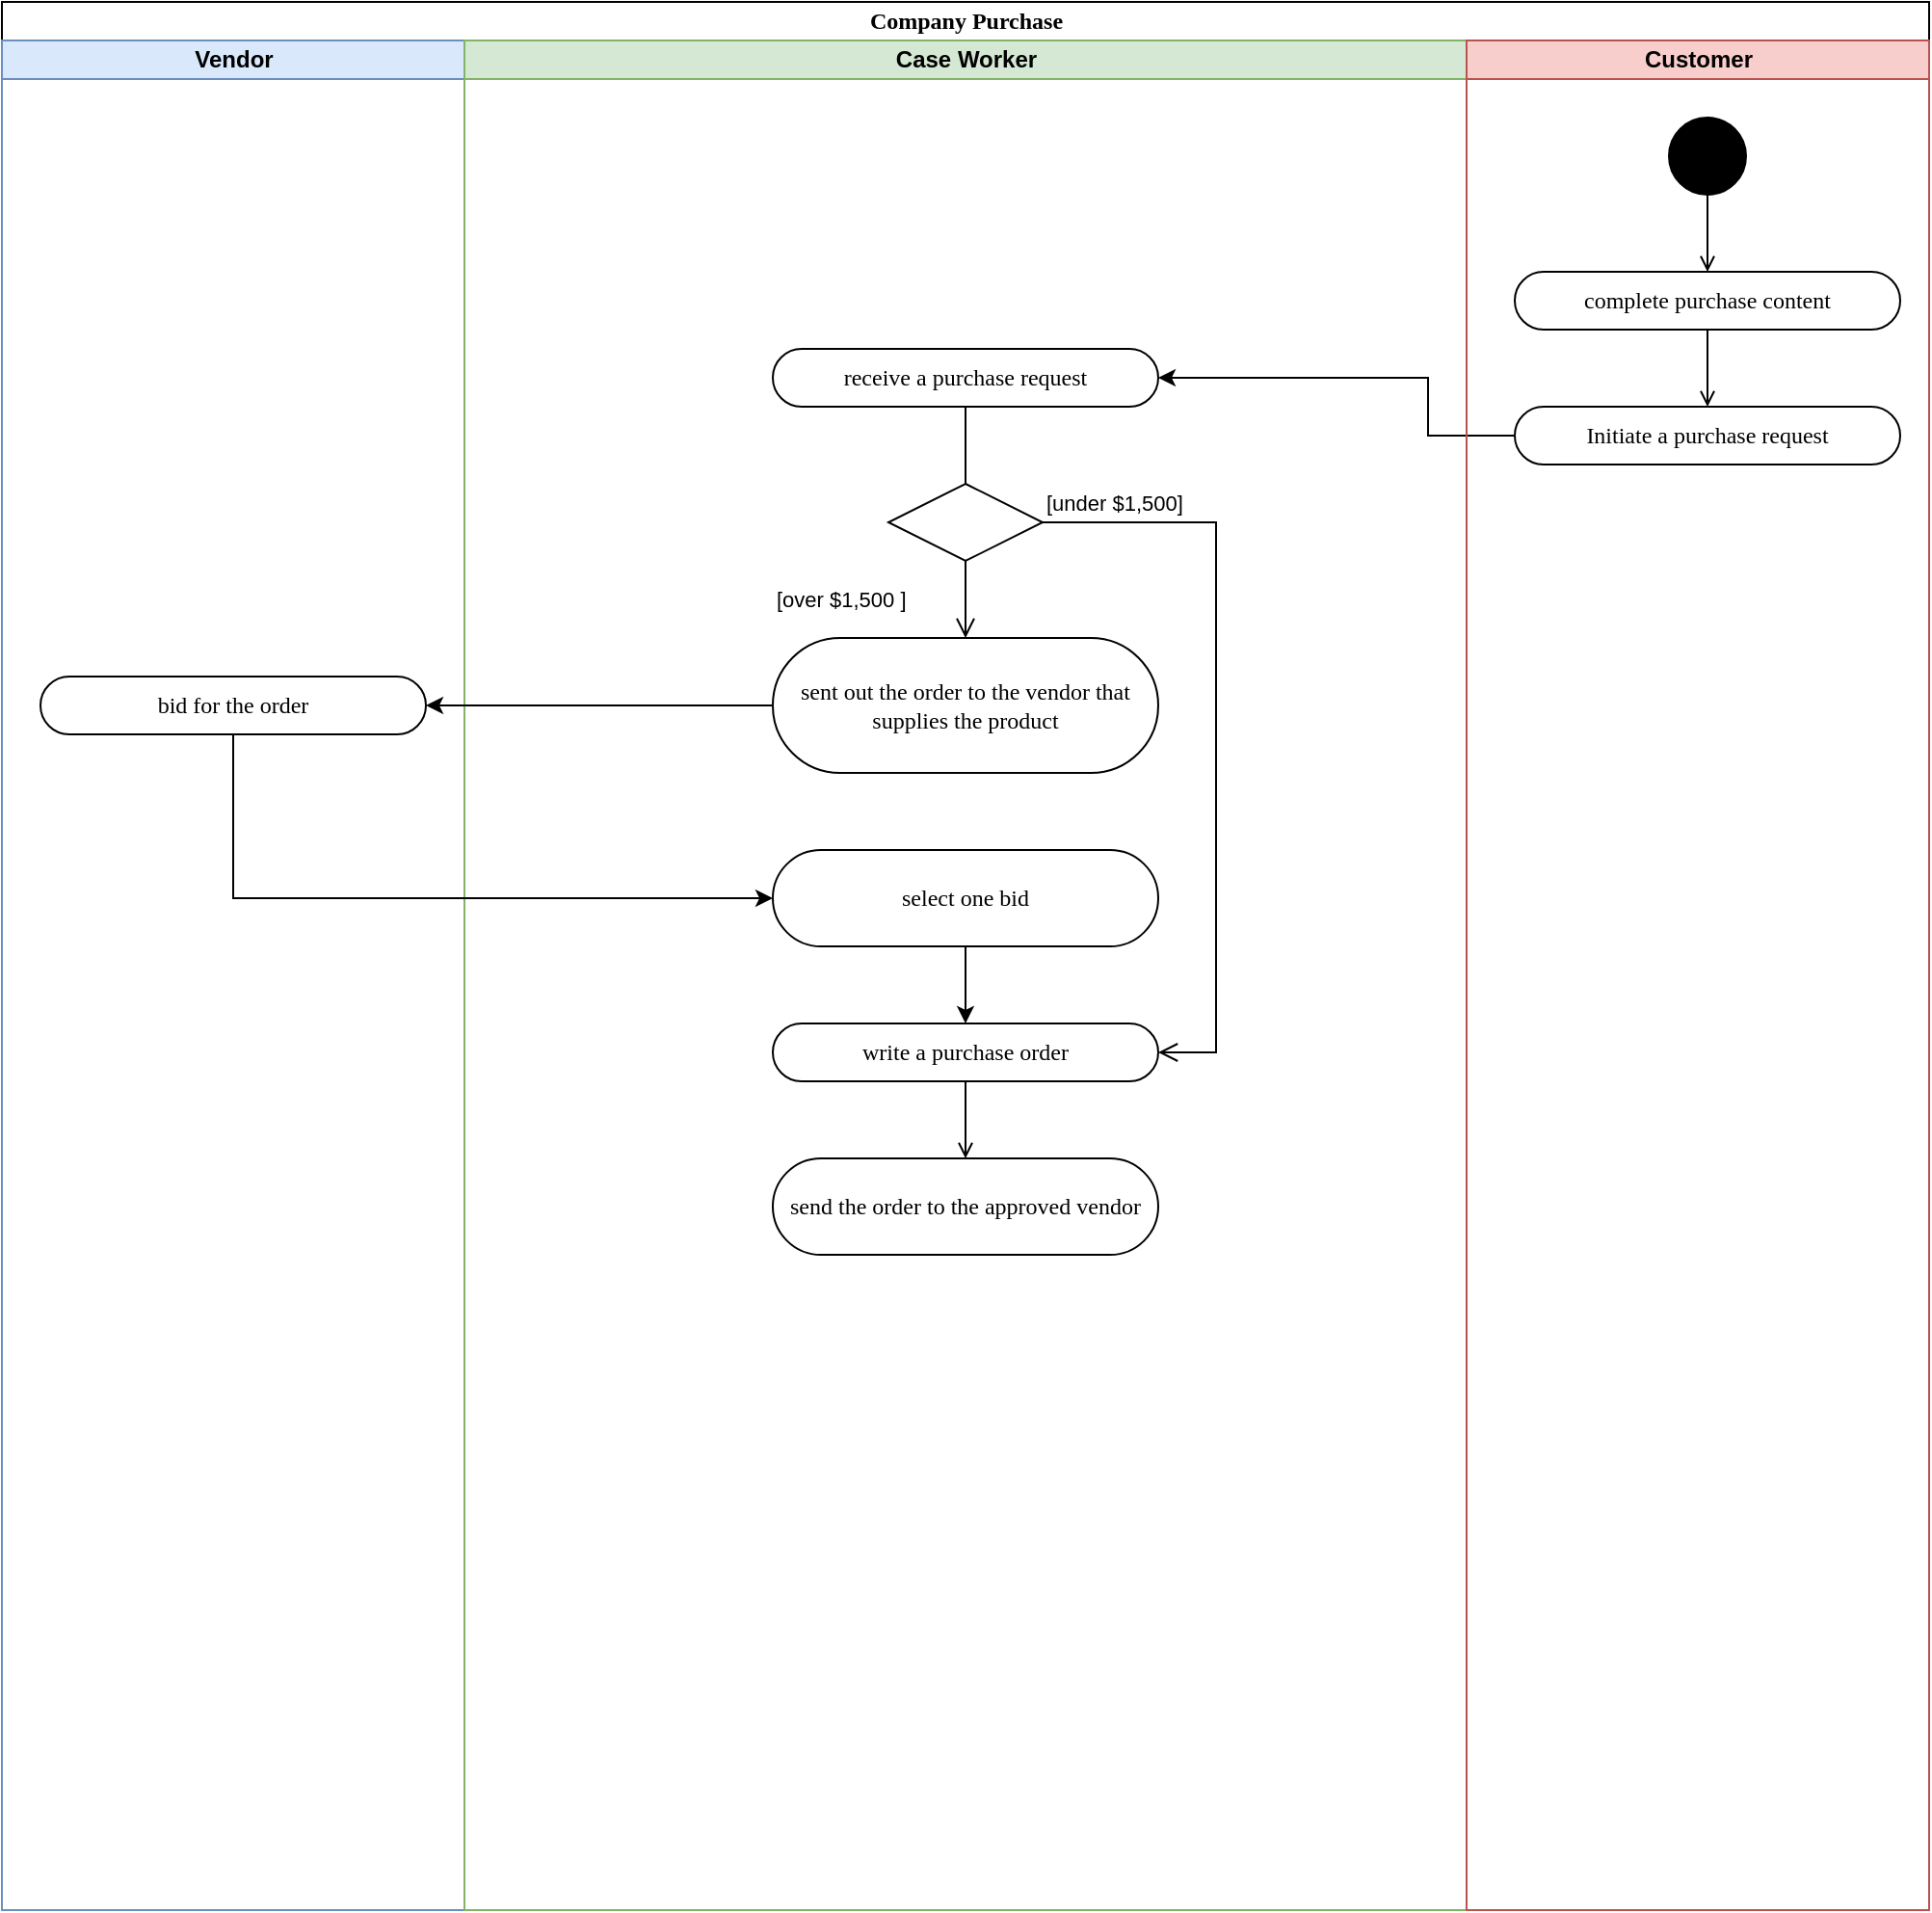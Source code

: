 <mxfile version="21.6.9" type="github">
  <diagram name="Page-1" id="0783ab3e-0a74-02c8-0abd-f7b4e66b4bec">
    <mxGraphModel dx="1128" dy="867" grid="1" gridSize="10" guides="1" tooltips="1" connect="1" arrows="1" fold="1" page="1" pageScale="1" pageWidth="850" pageHeight="1100" background="none" math="0" shadow="0">
      <root>
        <mxCell id="0" />
        <mxCell id="1" parent="0" />
        <mxCell id="1c1d494c118603dd-1" value="Company Purchase" style="swimlane;html=1;childLayout=stackLayout;startSize=20;rounded=0;shadow=0;comic=0;labelBackgroundColor=none;strokeWidth=1;fontFamily=Verdana;fontSize=12;align=center;" parent="1" vertex="1">
          <mxGeometry y="20" width="1000" height="990" as="geometry" />
        </mxCell>
        <mxCell id="1c1d494c118603dd-2" value="Vendor" style="swimlane;html=1;startSize=20;fillColor=#dae8fc;strokeColor=#6c8ebf;" parent="1c1d494c118603dd-1" vertex="1">
          <mxGeometry y="20" width="240" height="970" as="geometry" />
        </mxCell>
        <mxCell id="d2kZ4lsFQX0MjA8s933k-53" value="bid for the order" style="rounded=1;whiteSpace=wrap;html=1;shadow=0;comic=0;labelBackgroundColor=none;strokeWidth=1;fontFamily=Verdana;fontSize=12;align=center;arcSize=50;" vertex="1" parent="1c1d494c118603dd-2">
          <mxGeometry x="20" y="330" width="200" height="30" as="geometry" />
        </mxCell>
        <mxCell id="1c1d494c118603dd-3" value="Case Worker" style="swimlane;html=1;startSize=20;fillColor=#d5e8d4;strokeColor=#82b366;" parent="1c1d494c118603dd-1" vertex="1">
          <mxGeometry x="240" y="20" width="520" height="970" as="geometry" />
        </mxCell>
        <mxCell id="d2kZ4lsFQX0MjA8s933k-29" style="edgeStyle=orthogonalEdgeStyle;rounded=0;orthogonalLoop=1;jettySize=auto;html=1;entryX=0.5;entryY=0;entryDx=0;entryDy=0;endArrow=open;endFill=0;" edge="1" parent="1c1d494c118603dd-3" source="d2kZ4lsFQX0MjA8s933k-24">
          <mxGeometry relative="1" as="geometry">
            <mxPoint x="260" y="240" as="targetPoint" />
          </mxGeometry>
        </mxCell>
        <mxCell id="d2kZ4lsFQX0MjA8s933k-24" value="receive a purchase request" style="rounded=1;whiteSpace=wrap;html=1;shadow=0;comic=0;labelBackgroundColor=none;strokeWidth=1;fontFamily=Verdana;fontSize=12;align=center;arcSize=50;" vertex="1" parent="1c1d494c118603dd-3">
          <mxGeometry x="160" y="160" width="200" height="30" as="geometry" />
        </mxCell>
        <mxCell id="d2kZ4lsFQX0MjA8s933k-30" value="" style="rhombus;whiteSpace=wrap;html=1;" vertex="1" parent="1c1d494c118603dd-3">
          <mxGeometry x="220" y="230" width="80" height="40" as="geometry" />
        </mxCell>
        <mxCell id="d2kZ4lsFQX0MjA8s933k-41" value="send the order to the approved vendor" style="rounded=1;whiteSpace=wrap;html=1;shadow=0;comic=0;labelBackgroundColor=none;strokeWidth=1;fontFamily=Verdana;fontSize=12;align=center;arcSize=50;" vertex="1" parent="1c1d494c118603dd-3">
          <mxGeometry x="160" y="580" width="200" height="50" as="geometry" />
        </mxCell>
        <mxCell id="d2kZ4lsFQX0MjA8s933k-43" value="" style="edgeStyle=orthogonalEdgeStyle;rounded=0;orthogonalLoop=1;jettySize=auto;html=1;endArrow=open;endFill=0;" edge="1" parent="1c1d494c118603dd-3" source="d2kZ4lsFQX0MjA8s933k-37" target="d2kZ4lsFQX0MjA8s933k-41">
          <mxGeometry relative="1" as="geometry" />
        </mxCell>
        <mxCell id="d2kZ4lsFQX0MjA8s933k-37" value="write a purchase order" style="rounded=1;whiteSpace=wrap;html=1;shadow=0;comic=0;labelBackgroundColor=none;strokeWidth=1;fontFamily=Verdana;fontSize=12;align=center;arcSize=50;" vertex="1" parent="1c1d494c118603dd-3">
          <mxGeometry x="160" y="510" width="200" height="30" as="geometry" />
        </mxCell>
        <mxCell id="d2kZ4lsFQX0MjA8s933k-31" value="[under&amp;nbsp;$1,500]" style="edgeStyle=orthogonalEdgeStyle;html=1;align=left;verticalAlign=middle;endArrow=open;endSize=8;rounded=0;exitX=1;exitY=0.5;exitDx=0;exitDy=0;fontSize=11;fontStyle=0;entryX=1;entryY=0.5;entryDx=0;entryDy=0;" edge="1" source="d2kZ4lsFQX0MjA8s933k-30" parent="1c1d494c118603dd-3" target="d2kZ4lsFQX0MjA8s933k-37">
          <mxGeometry x="-1" y="10" relative="1" as="geometry">
            <mxPoint x="300" y="350" as="targetPoint" />
            <mxPoint x="250" y="250" as="sourcePoint" />
            <Array as="points">
              <mxPoint x="390" y="250" />
              <mxPoint x="390" y="525" />
            </Array>
            <mxPoint as="offset" />
          </mxGeometry>
        </mxCell>
        <mxCell id="d2kZ4lsFQX0MjA8s933k-52" value="sent out the order to the vendor&amp;nbsp;that supplies the product" style="rounded=1;whiteSpace=wrap;html=1;shadow=0;comic=0;labelBackgroundColor=none;strokeWidth=1;fontFamily=Verdana;fontSize=12;align=center;arcSize=50;" vertex="1" parent="1c1d494c118603dd-3">
          <mxGeometry x="160" y="310" width="200" height="70" as="geometry" />
        </mxCell>
        <mxCell id="d2kZ4lsFQX0MjA8s933k-32" value="[over&amp;nbsp;$1,500 ]" style="edgeStyle=orthogonalEdgeStyle;html=1;align=left;verticalAlign=middle;endArrow=open;endSize=8;rounded=0;fontSize=11;exitX=0.5;exitY=1;exitDx=0;exitDy=0;entryX=0.5;entryY=0;entryDx=0;entryDy=0;" edge="1" source="d2kZ4lsFQX0MjA8s933k-30" parent="1c1d494c118603dd-3" target="d2kZ4lsFQX0MjA8s933k-52">
          <mxGeometry x="0.007" y="-100" relative="1" as="geometry">
            <mxPoint x="130" y="530" as="targetPoint" />
            <mxPoint x="225.027" y="250.029" as="sourcePoint" />
            <Array as="points">
              <mxPoint x="260" y="290" />
              <mxPoint x="260" y="290" />
            </Array>
            <mxPoint as="offset" />
          </mxGeometry>
        </mxCell>
        <mxCell id="d2kZ4lsFQX0MjA8s933k-58" style="edgeStyle=orthogonalEdgeStyle;rounded=0;orthogonalLoop=1;jettySize=auto;html=1;entryX=0.5;entryY=0;entryDx=0;entryDy=0;" edge="1" parent="1c1d494c118603dd-3" source="d2kZ4lsFQX0MjA8s933k-56" target="d2kZ4lsFQX0MjA8s933k-37">
          <mxGeometry relative="1" as="geometry">
            <mxPoint x="280" y="510" as="targetPoint" />
            <Array as="points" />
          </mxGeometry>
        </mxCell>
        <mxCell id="d2kZ4lsFQX0MjA8s933k-56" value=" select one bid" style="rounded=1;whiteSpace=wrap;html=1;shadow=0;comic=0;labelBackgroundColor=none;strokeWidth=1;fontFamily=Verdana;fontSize=12;align=center;arcSize=50;" vertex="1" parent="1c1d494c118603dd-3">
          <mxGeometry x="160" y="420" width="200" height="50" as="geometry" />
        </mxCell>
        <mxCell id="d2kZ4lsFQX0MjA8s933k-34" style="edgeStyle=orthogonalEdgeStyle;rounded=0;orthogonalLoop=1;jettySize=auto;html=1;entryX=1;entryY=0.5;entryDx=0;entryDy=0;exitX=0;exitY=0.5;exitDx=0;exitDy=0;" edge="1" parent="1c1d494c118603dd-1" source="d2kZ4lsFQX0MjA8s933k-1" target="d2kZ4lsFQX0MjA8s933k-24">
          <mxGeometry relative="1" as="geometry">
            <Array as="points">
              <mxPoint x="740" y="225" />
              <mxPoint x="740" y="195" />
            </Array>
          </mxGeometry>
        </mxCell>
        <mxCell id="1c1d494c118603dd-4" value="Customer" style="swimlane;html=1;startSize=20;fillColor=#f8cecc;strokeColor=#b85450;" parent="1c1d494c118603dd-1" vertex="1">
          <mxGeometry x="760" y="20" width="240" height="970" as="geometry" />
        </mxCell>
        <mxCell id="1c1d494c118603dd-27" style="edgeStyle=orthogonalEdgeStyle;rounded=0;html=1;labelBackgroundColor=none;startArrow=none;startFill=0;startSize=6;endArrow=open;endFill=0;endSize=6;jettySize=auto;orthogonalLoop=1;strokeWidth=1;fontFamily=Verdana;fontSize=12" parent="1c1d494c118603dd-4" source="60571a20871a0731-4" target="60571a20871a0731-8" edge="1">
          <mxGeometry relative="1" as="geometry" />
        </mxCell>
        <mxCell id="60571a20871a0731-4" value="" style="ellipse;whiteSpace=wrap;html=1;rounded=0;shadow=0;comic=0;labelBackgroundColor=none;strokeWidth=1;fillColor=#000000;fontFamily=Verdana;fontSize=12;align=center;" parent="1c1d494c118603dd-4" vertex="1">
          <mxGeometry x="105" y="40" width="40" height="40" as="geometry" />
        </mxCell>
        <mxCell id="d2kZ4lsFQX0MjA8s933k-2" style="edgeStyle=orthogonalEdgeStyle;rounded=0;orthogonalLoop=1;jettySize=auto;html=1;entryX=0.5;entryY=0;entryDx=0;entryDy=0;endArrow=open;endFill=0;" edge="1" parent="1c1d494c118603dd-4" source="60571a20871a0731-8" target="d2kZ4lsFQX0MjA8s933k-1">
          <mxGeometry relative="1" as="geometry" />
        </mxCell>
        <mxCell id="60571a20871a0731-8" value="complete purchase content" style="rounded=1;whiteSpace=wrap;html=1;shadow=0;comic=0;labelBackgroundColor=none;strokeWidth=1;fontFamily=Verdana;fontSize=12;align=center;arcSize=50;" parent="1c1d494c118603dd-4" vertex="1">
          <mxGeometry x="25" y="120" width="200" height="30" as="geometry" />
        </mxCell>
        <mxCell id="d2kZ4lsFQX0MjA8s933k-1" value="Initiate a purchase request" style="rounded=1;whiteSpace=wrap;html=1;shadow=0;comic=0;labelBackgroundColor=none;strokeWidth=1;fontFamily=Verdana;fontSize=12;align=center;arcSize=50;" vertex="1" parent="1c1d494c118603dd-4">
          <mxGeometry x="25" y="190" width="200" height="30" as="geometry" />
        </mxCell>
        <mxCell id="d2kZ4lsFQX0MjA8s933k-54" style="edgeStyle=orthogonalEdgeStyle;rounded=0;orthogonalLoop=1;jettySize=auto;html=1;entryX=1;entryY=0.5;entryDx=0;entryDy=0;" edge="1" parent="1c1d494c118603dd-1" source="d2kZ4lsFQX0MjA8s933k-52" target="d2kZ4lsFQX0MjA8s933k-53">
          <mxGeometry relative="1" as="geometry">
            <Array as="points">
              <mxPoint x="230" y="365" />
              <mxPoint x="230" y="365" />
            </Array>
          </mxGeometry>
        </mxCell>
        <mxCell id="d2kZ4lsFQX0MjA8s933k-57" style="edgeStyle=orthogonalEdgeStyle;rounded=0;orthogonalLoop=1;jettySize=auto;html=1;entryX=0;entryY=0.5;entryDx=0;entryDy=0;exitX=0.5;exitY=1;exitDx=0;exitDy=0;" edge="1" parent="1c1d494c118603dd-1" source="d2kZ4lsFQX0MjA8s933k-53" target="d2kZ4lsFQX0MjA8s933k-56">
          <mxGeometry relative="1" as="geometry">
            <mxPoint x="120.004" y="100.0" as="sourcePoint" />
            <mxPoint x="269.97" y="405" as="targetPoint" />
            <Array as="points">
              <mxPoint x="120" y="465" />
            </Array>
          </mxGeometry>
        </mxCell>
      </root>
    </mxGraphModel>
  </diagram>
</mxfile>
